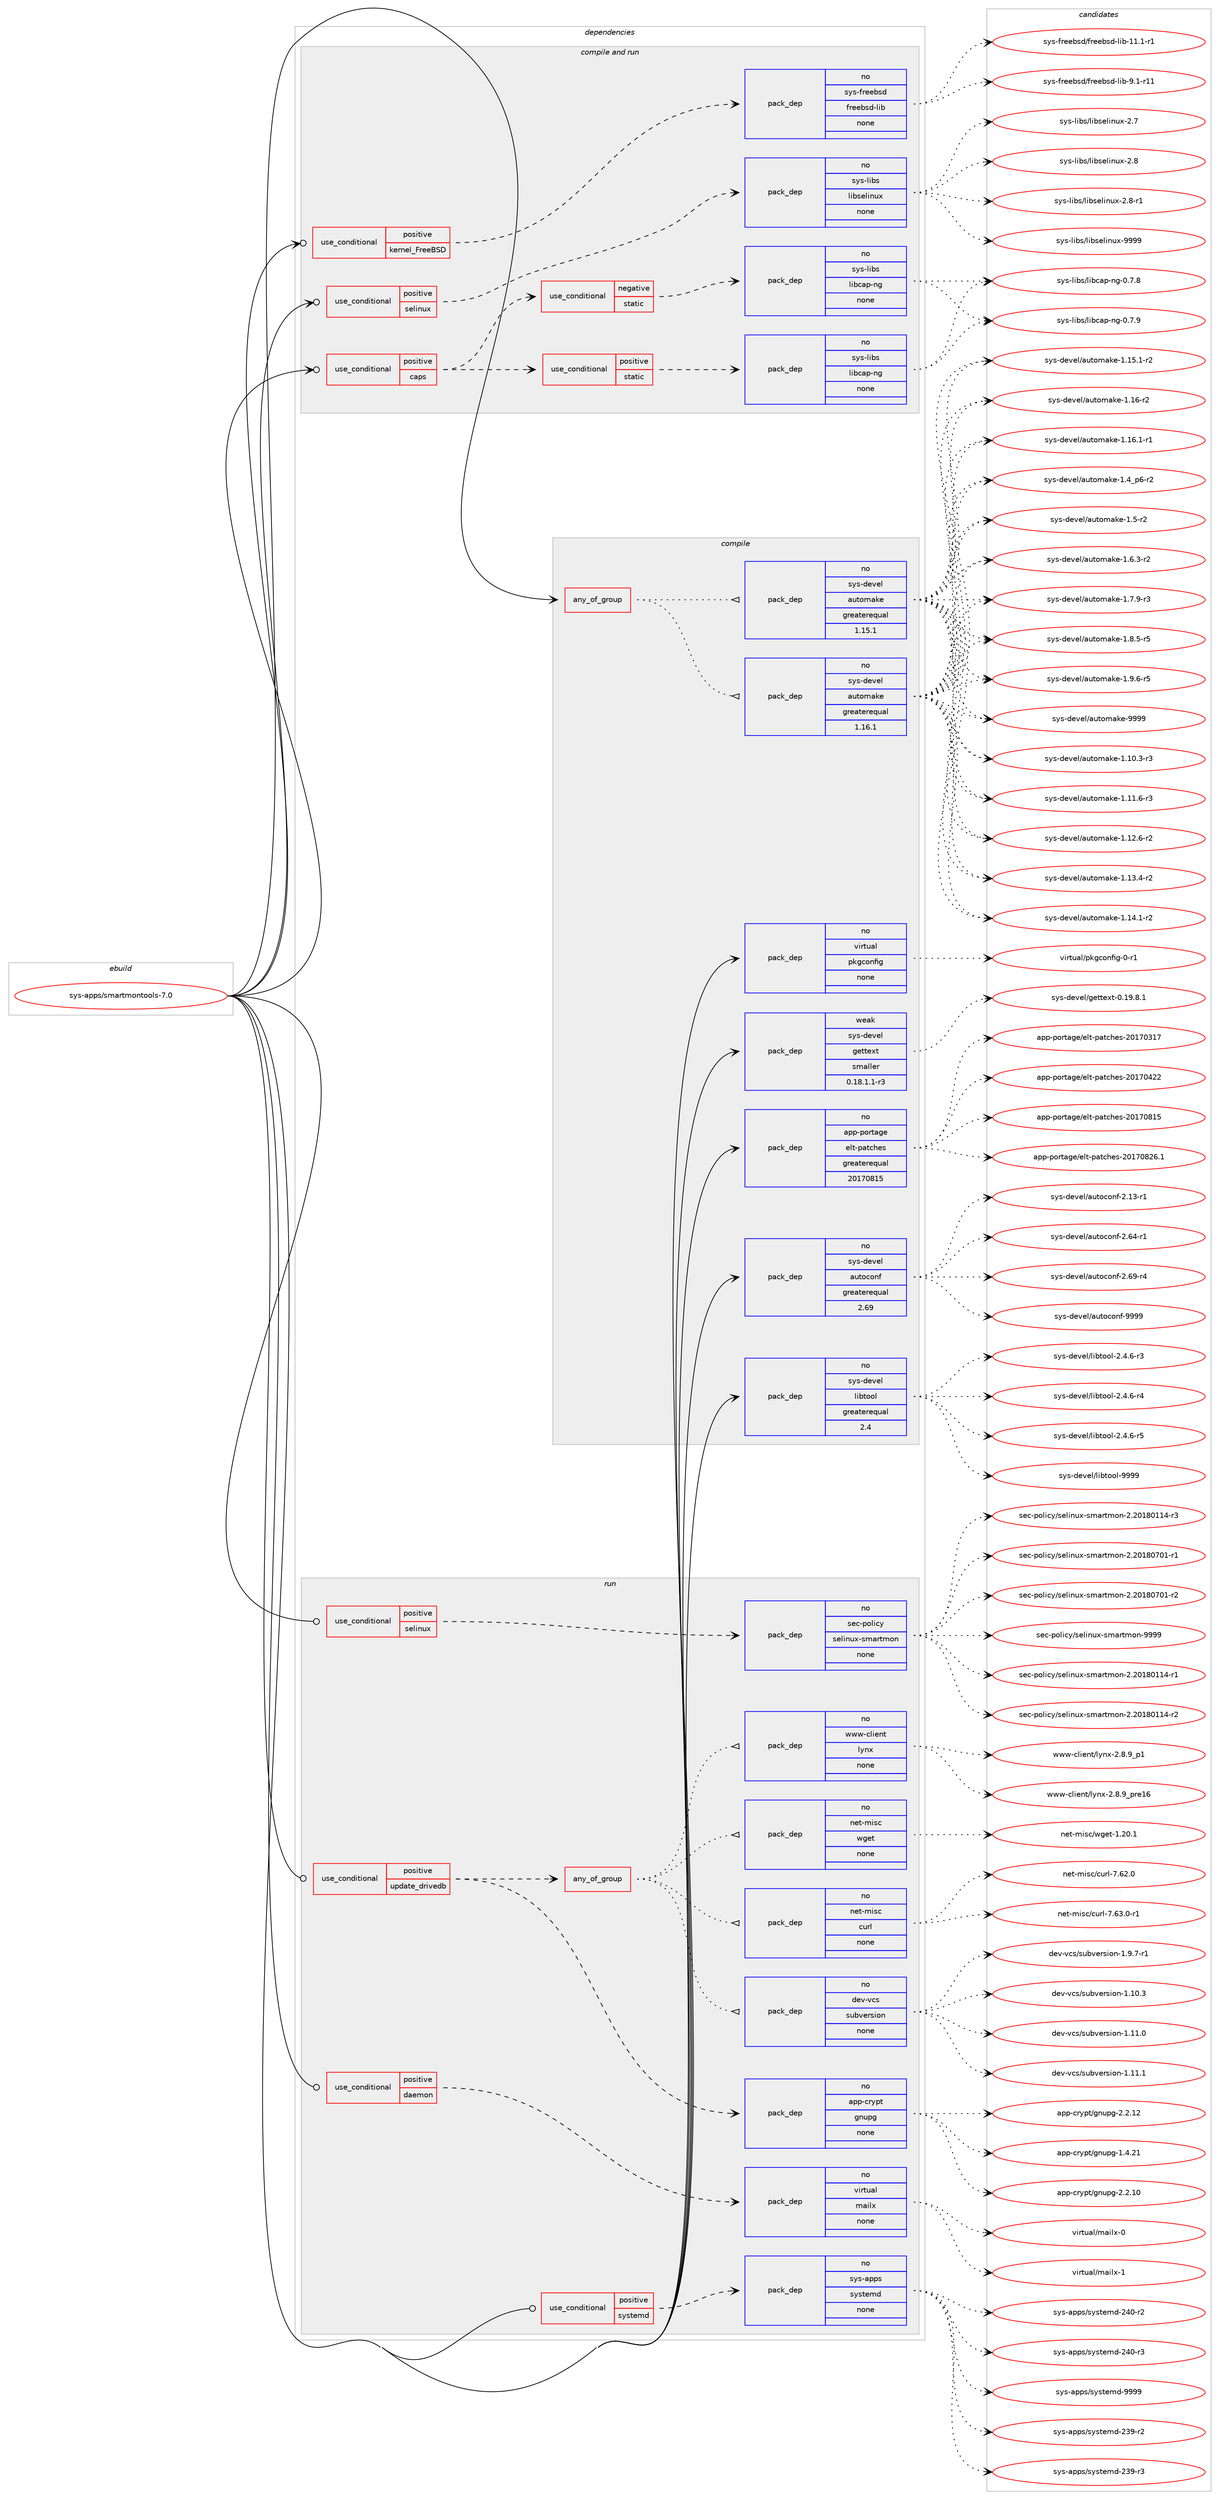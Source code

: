 digraph prolog {

# *************
# Graph options
# *************

newrank=true;
concentrate=true;
compound=true;
graph [rankdir=LR,fontname=Helvetica,fontsize=10,ranksep=1.5];#, ranksep=2.5, nodesep=0.2];
edge  [arrowhead=vee];
node  [fontname=Helvetica,fontsize=10];

# **********
# The ebuild
# **********

subgraph cluster_leftcol {
color=gray;
rank=same;
label=<<i>ebuild</i>>;
id [label="sys-apps/smartmontools-7.0", color=red, width=4, href="../sys-apps/smartmontools-7.0.svg"];
}

# ****************
# The dependencies
# ****************

subgraph cluster_midcol {
color=gray;
label=<<i>dependencies</i>>;
subgraph cluster_compile {
fillcolor="#eeeeee";
style=filled;
label=<<i>compile</i>>;
subgraph any141 {
dependency6790 [label=<<TABLE BORDER="0" CELLBORDER="1" CELLSPACING="0" CELLPADDING="4"><TR><TD CELLPADDING="10">any_of_group</TD></TR></TABLE>>, shape=none, color=red];subgraph pack5579 {
dependency6791 [label=<<TABLE BORDER="0" CELLBORDER="1" CELLSPACING="0" CELLPADDING="4" WIDTH="220"><TR><TD ROWSPAN="6" CELLPADDING="30">pack_dep</TD></TR><TR><TD WIDTH="110">no</TD></TR><TR><TD>sys-devel</TD></TR><TR><TD>automake</TD></TR><TR><TD>greaterequal</TD></TR><TR><TD>1.16.1</TD></TR></TABLE>>, shape=none, color=blue];
}
dependency6790:e -> dependency6791:w [weight=20,style="dotted",arrowhead="oinv"];
subgraph pack5580 {
dependency6792 [label=<<TABLE BORDER="0" CELLBORDER="1" CELLSPACING="0" CELLPADDING="4" WIDTH="220"><TR><TD ROWSPAN="6" CELLPADDING="30">pack_dep</TD></TR><TR><TD WIDTH="110">no</TD></TR><TR><TD>sys-devel</TD></TR><TR><TD>automake</TD></TR><TR><TD>greaterequal</TD></TR><TR><TD>1.15.1</TD></TR></TABLE>>, shape=none, color=blue];
}
dependency6790:e -> dependency6792:w [weight=20,style="dotted",arrowhead="oinv"];
}
id:e -> dependency6790:w [weight=20,style="solid",arrowhead="vee"];
subgraph pack5581 {
dependency6793 [label=<<TABLE BORDER="0" CELLBORDER="1" CELLSPACING="0" CELLPADDING="4" WIDTH="220"><TR><TD ROWSPAN="6" CELLPADDING="30">pack_dep</TD></TR><TR><TD WIDTH="110">no</TD></TR><TR><TD>app-portage</TD></TR><TR><TD>elt-patches</TD></TR><TR><TD>greaterequal</TD></TR><TR><TD>20170815</TD></TR></TABLE>>, shape=none, color=blue];
}
id:e -> dependency6793:w [weight=20,style="solid",arrowhead="vee"];
subgraph pack5582 {
dependency6794 [label=<<TABLE BORDER="0" CELLBORDER="1" CELLSPACING="0" CELLPADDING="4" WIDTH="220"><TR><TD ROWSPAN="6" CELLPADDING="30">pack_dep</TD></TR><TR><TD WIDTH="110">no</TD></TR><TR><TD>sys-devel</TD></TR><TR><TD>autoconf</TD></TR><TR><TD>greaterequal</TD></TR><TR><TD>2.69</TD></TR></TABLE>>, shape=none, color=blue];
}
id:e -> dependency6794:w [weight=20,style="solid",arrowhead="vee"];
subgraph pack5583 {
dependency6795 [label=<<TABLE BORDER="0" CELLBORDER="1" CELLSPACING="0" CELLPADDING="4" WIDTH="220"><TR><TD ROWSPAN="6" CELLPADDING="30">pack_dep</TD></TR><TR><TD WIDTH="110">no</TD></TR><TR><TD>sys-devel</TD></TR><TR><TD>libtool</TD></TR><TR><TD>greaterequal</TD></TR><TR><TD>2.4</TD></TR></TABLE>>, shape=none, color=blue];
}
id:e -> dependency6795:w [weight=20,style="solid",arrowhead="vee"];
subgraph pack5584 {
dependency6796 [label=<<TABLE BORDER="0" CELLBORDER="1" CELLSPACING="0" CELLPADDING="4" WIDTH="220"><TR><TD ROWSPAN="6" CELLPADDING="30">pack_dep</TD></TR><TR><TD WIDTH="110">no</TD></TR><TR><TD>virtual</TD></TR><TR><TD>pkgconfig</TD></TR><TR><TD>none</TD></TR><TR><TD></TD></TR></TABLE>>, shape=none, color=blue];
}
id:e -> dependency6796:w [weight=20,style="solid",arrowhead="vee"];
subgraph pack5585 {
dependency6797 [label=<<TABLE BORDER="0" CELLBORDER="1" CELLSPACING="0" CELLPADDING="4" WIDTH="220"><TR><TD ROWSPAN="6" CELLPADDING="30">pack_dep</TD></TR><TR><TD WIDTH="110">weak</TD></TR><TR><TD>sys-devel</TD></TR><TR><TD>gettext</TD></TR><TR><TD>smaller</TD></TR><TR><TD>0.18.1.1-r3</TD></TR></TABLE>>, shape=none, color=blue];
}
id:e -> dependency6797:w [weight=20,style="solid",arrowhead="vee"];
}
subgraph cluster_compileandrun {
fillcolor="#eeeeee";
style=filled;
label=<<i>compile and run</i>>;
subgraph cond1065 {
dependency6798 [label=<<TABLE BORDER="0" CELLBORDER="1" CELLSPACING="0" CELLPADDING="4"><TR><TD ROWSPAN="3" CELLPADDING="10">use_conditional</TD></TR><TR><TD>positive</TD></TR><TR><TD>caps</TD></TR></TABLE>>, shape=none, color=red];
subgraph cond1066 {
dependency6799 [label=<<TABLE BORDER="0" CELLBORDER="1" CELLSPACING="0" CELLPADDING="4"><TR><TD ROWSPAN="3" CELLPADDING="10">use_conditional</TD></TR><TR><TD>positive</TD></TR><TR><TD>static</TD></TR></TABLE>>, shape=none, color=red];
subgraph pack5586 {
dependency6800 [label=<<TABLE BORDER="0" CELLBORDER="1" CELLSPACING="0" CELLPADDING="4" WIDTH="220"><TR><TD ROWSPAN="6" CELLPADDING="30">pack_dep</TD></TR><TR><TD WIDTH="110">no</TD></TR><TR><TD>sys-libs</TD></TR><TR><TD>libcap-ng</TD></TR><TR><TD>none</TD></TR><TR><TD></TD></TR></TABLE>>, shape=none, color=blue];
}
dependency6799:e -> dependency6800:w [weight=20,style="dashed",arrowhead="vee"];
}
dependency6798:e -> dependency6799:w [weight=20,style="dashed",arrowhead="vee"];
subgraph cond1067 {
dependency6801 [label=<<TABLE BORDER="0" CELLBORDER="1" CELLSPACING="0" CELLPADDING="4"><TR><TD ROWSPAN="3" CELLPADDING="10">use_conditional</TD></TR><TR><TD>negative</TD></TR><TR><TD>static</TD></TR></TABLE>>, shape=none, color=red];
subgraph pack5587 {
dependency6802 [label=<<TABLE BORDER="0" CELLBORDER="1" CELLSPACING="0" CELLPADDING="4" WIDTH="220"><TR><TD ROWSPAN="6" CELLPADDING="30">pack_dep</TD></TR><TR><TD WIDTH="110">no</TD></TR><TR><TD>sys-libs</TD></TR><TR><TD>libcap-ng</TD></TR><TR><TD>none</TD></TR><TR><TD></TD></TR></TABLE>>, shape=none, color=blue];
}
dependency6801:e -> dependency6802:w [weight=20,style="dashed",arrowhead="vee"];
}
dependency6798:e -> dependency6801:w [weight=20,style="dashed",arrowhead="vee"];
}
id:e -> dependency6798:w [weight=20,style="solid",arrowhead="odotvee"];
subgraph cond1068 {
dependency6803 [label=<<TABLE BORDER="0" CELLBORDER="1" CELLSPACING="0" CELLPADDING="4"><TR><TD ROWSPAN="3" CELLPADDING="10">use_conditional</TD></TR><TR><TD>positive</TD></TR><TR><TD>kernel_FreeBSD</TD></TR></TABLE>>, shape=none, color=red];
subgraph pack5588 {
dependency6804 [label=<<TABLE BORDER="0" CELLBORDER="1" CELLSPACING="0" CELLPADDING="4" WIDTH="220"><TR><TD ROWSPAN="6" CELLPADDING="30">pack_dep</TD></TR><TR><TD WIDTH="110">no</TD></TR><TR><TD>sys-freebsd</TD></TR><TR><TD>freebsd-lib</TD></TR><TR><TD>none</TD></TR><TR><TD></TD></TR></TABLE>>, shape=none, color=blue];
}
dependency6803:e -> dependency6804:w [weight=20,style="dashed",arrowhead="vee"];
}
id:e -> dependency6803:w [weight=20,style="solid",arrowhead="odotvee"];
subgraph cond1069 {
dependency6805 [label=<<TABLE BORDER="0" CELLBORDER="1" CELLSPACING="0" CELLPADDING="4"><TR><TD ROWSPAN="3" CELLPADDING="10">use_conditional</TD></TR><TR><TD>positive</TD></TR><TR><TD>selinux</TD></TR></TABLE>>, shape=none, color=red];
subgraph pack5589 {
dependency6806 [label=<<TABLE BORDER="0" CELLBORDER="1" CELLSPACING="0" CELLPADDING="4" WIDTH="220"><TR><TD ROWSPAN="6" CELLPADDING="30">pack_dep</TD></TR><TR><TD WIDTH="110">no</TD></TR><TR><TD>sys-libs</TD></TR><TR><TD>libselinux</TD></TR><TR><TD>none</TD></TR><TR><TD></TD></TR></TABLE>>, shape=none, color=blue];
}
dependency6805:e -> dependency6806:w [weight=20,style="dashed",arrowhead="vee"];
}
id:e -> dependency6805:w [weight=20,style="solid",arrowhead="odotvee"];
}
subgraph cluster_run {
fillcolor="#eeeeee";
style=filled;
label=<<i>run</i>>;
subgraph cond1070 {
dependency6807 [label=<<TABLE BORDER="0" CELLBORDER="1" CELLSPACING="0" CELLPADDING="4"><TR><TD ROWSPAN="3" CELLPADDING="10">use_conditional</TD></TR><TR><TD>positive</TD></TR><TR><TD>daemon</TD></TR></TABLE>>, shape=none, color=red];
subgraph pack5590 {
dependency6808 [label=<<TABLE BORDER="0" CELLBORDER="1" CELLSPACING="0" CELLPADDING="4" WIDTH="220"><TR><TD ROWSPAN="6" CELLPADDING="30">pack_dep</TD></TR><TR><TD WIDTH="110">no</TD></TR><TR><TD>virtual</TD></TR><TR><TD>mailx</TD></TR><TR><TD>none</TD></TR><TR><TD></TD></TR></TABLE>>, shape=none, color=blue];
}
dependency6807:e -> dependency6808:w [weight=20,style="dashed",arrowhead="vee"];
}
id:e -> dependency6807:w [weight=20,style="solid",arrowhead="odot"];
subgraph cond1071 {
dependency6809 [label=<<TABLE BORDER="0" CELLBORDER="1" CELLSPACING="0" CELLPADDING="4"><TR><TD ROWSPAN="3" CELLPADDING="10">use_conditional</TD></TR><TR><TD>positive</TD></TR><TR><TD>selinux</TD></TR></TABLE>>, shape=none, color=red];
subgraph pack5591 {
dependency6810 [label=<<TABLE BORDER="0" CELLBORDER="1" CELLSPACING="0" CELLPADDING="4" WIDTH="220"><TR><TD ROWSPAN="6" CELLPADDING="30">pack_dep</TD></TR><TR><TD WIDTH="110">no</TD></TR><TR><TD>sec-policy</TD></TR><TR><TD>selinux-smartmon</TD></TR><TR><TD>none</TD></TR><TR><TD></TD></TR></TABLE>>, shape=none, color=blue];
}
dependency6809:e -> dependency6810:w [weight=20,style="dashed",arrowhead="vee"];
}
id:e -> dependency6809:w [weight=20,style="solid",arrowhead="odot"];
subgraph cond1072 {
dependency6811 [label=<<TABLE BORDER="0" CELLBORDER="1" CELLSPACING="0" CELLPADDING="4"><TR><TD ROWSPAN="3" CELLPADDING="10">use_conditional</TD></TR><TR><TD>positive</TD></TR><TR><TD>systemd</TD></TR></TABLE>>, shape=none, color=red];
subgraph pack5592 {
dependency6812 [label=<<TABLE BORDER="0" CELLBORDER="1" CELLSPACING="0" CELLPADDING="4" WIDTH="220"><TR><TD ROWSPAN="6" CELLPADDING="30">pack_dep</TD></TR><TR><TD WIDTH="110">no</TD></TR><TR><TD>sys-apps</TD></TR><TR><TD>systemd</TD></TR><TR><TD>none</TD></TR><TR><TD></TD></TR></TABLE>>, shape=none, color=blue];
}
dependency6811:e -> dependency6812:w [weight=20,style="dashed",arrowhead="vee"];
}
id:e -> dependency6811:w [weight=20,style="solid",arrowhead="odot"];
subgraph cond1073 {
dependency6813 [label=<<TABLE BORDER="0" CELLBORDER="1" CELLSPACING="0" CELLPADDING="4"><TR><TD ROWSPAN="3" CELLPADDING="10">use_conditional</TD></TR><TR><TD>positive</TD></TR><TR><TD>update_drivedb</TD></TR></TABLE>>, shape=none, color=red];
subgraph pack5593 {
dependency6814 [label=<<TABLE BORDER="0" CELLBORDER="1" CELLSPACING="0" CELLPADDING="4" WIDTH="220"><TR><TD ROWSPAN="6" CELLPADDING="30">pack_dep</TD></TR><TR><TD WIDTH="110">no</TD></TR><TR><TD>app-crypt</TD></TR><TR><TD>gnupg</TD></TR><TR><TD>none</TD></TR><TR><TD></TD></TR></TABLE>>, shape=none, color=blue];
}
dependency6813:e -> dependency6814:w [weight=20,style="dashed",arrowhead="vee"];
subgraph any142 {
dependency6815 [label=<<TABLE BORDER="0" CELLBORDER="1" CELLSPACING="0" CELLPADDING="4"><TR><TD CELLPADDING="10">any_of_group</TD></TR></TABLE>>, shape=none, color=red];subgraph pack5594 {
dependency6816 [label=<<TABLE BORDER="0" CELLBORDER="1" CELLSPACING="0" CELLPADDING="4" WIDTH="220"><TR><TD ROWSPAN="6" CELLPADDING="30">pack_dep</TD></TR><TR><TD WIDTH="110">no</TD></TR><TR><TD>net-misc</TD></TR><TR><TD>curl</TD></TR><TR><TD>none</TD></TR><TR><TD></TD></TR></TABLE>>, shape=none, color=blue];
}
dependency6815:e -> dependency6816:w [weight=20,style="dotted",arrowhead="oinv"];
subgraph pack5595 {
dependency6817 [label=<<TABLE BORDER="0" CELLBORDER="1" CELLSPACING="0" CELLPADDING="4" WIDTH="220"><TR><TD ROWSPAN="6" CELLPADDING="30">pack_dep</TD></TR><TR><TD WIDTH="110">no</TD></TR><TR><TD>net-misc</TD></TR><TR><TD>wget</TD></TR><TR><TD>none</TD></TR><TR><TD></TD></TR></TABLE>>, shape=none, color=blue];
}
dependency6815:e -> dependency6817:w [weight=20,style="dotted",arrowhead="oinv"];
subgraph pack5596 {
dependency6818 [label=<<TABLE BORDER="0" CELLBORDER="1" CELLSPACING="0" CELLPADDING="4" WIDTH="220"><TR><TD ROWSPAN="6" CELLPADDING="30">pack_dep</TD></TR><TR><TD WIDTH="110">no</TD></TR><TR><TD>www-client</TD></TR><TR><TD>lynx</TD></TR><TR><TD>none</TD></TR><TR><TD></TD></TR></TABLE>>, shape=none, color=blue];
}
dependency6815:e -> dependency6818:w [weight=20,style="dotted",arrowhead="oinv"];
subgraph pack5597 {
dependency6819 [label=<<TABLE BORDER="0" CELLBORDER="1" CELLSPACING="0" CELLPADDING="4" WIDTH="220"><TR><TD ROWSPAN="6" CELLPADDING="30">pack_dep</TD></TR><TR><TD WIDTH="110">no</TD></TR><TR><TD>dev-vcs</TD></TR><TR><TD>subversion</TD></TR><TR><TD>none</TD></TR><TR><TD></TD></TR></TABLE>>, shape=none, color=blue];
}
dependency6815:e -> dependency6819:w [weight=20,style="dotted",arrowhead="oinv"];
}
dependency6813:e -> dependency6815:w [weight=20,style="dashed",arrowhead="vee"];
}
id:e -> dependency6813:w [weight=20,style="solid",arrowhead="odot"];
}
}

# **************
# The candidates
# **************

subgraph cluster_choices {
rank=same;
color=gray;
label=<<i>candidates</i>>;

subgraph choice5579 {
color=black;
nodesep=1;
choice11512111545100101118101108479711711611110997107101454946494846514511451 [label="sys-devel/automake-1.10.3-r3", color=red, width=4,href="../sys-devel/automake-1.10.3-r3.svg"];
choice11512111545100101118101108479711711611110997107101454946494946544511451 [label="sys-devel/automake-1.11.6-r3", color=red, width=4,href="../sys-devel/automake-1.11.6-r3.svg"];
choice11512111545100101118101108479711711611110997107101454946495046544511450 [label="sys-devel/automake-1.12.6-r2", color=red, width=4,href="../sys-devel/automake-1.12.6-r2.svg"];
choice11512111545100101118101108479711711611110997107101454946495146524511450 [label="sys-devel/automake-1.13.4-r2", color=red, width=4,href="../sys-devel/automake-1.13.4-r2.svg"];
choice11512111545100101118101108479711711611110997107101454946495246494511450 [label="sys-devel/automake-1.14.1-r2", color=red, width=4,href="../sys-devel/automake-1.14.1-r2.svg"];
choice11512111545100101118101108479711711611110997107101454946495346494511450 [label="sys-devel/automake-1.15.1-r2", color=red, width=4,href="../sys-devel/automake-1.15.1-r2.svg"];
choice1151211154510010111810110847971171161111099710710145494649544511450 [label="sys-devel/automake-1.16-r2", color=red, width=4,href="../sys-devel/automake-1.16-r2.svg"];
choice11512111545100101118101108479711711611110997107101454946495446494511449 [label="sys-devel/automake-1.16.1-r1", color=red, width=4,href="../sys-devel/automake-1.16.1-r1.svg"];
choice115121115451001011181011084797117116111109971071014549465295112544511450 [label="sys-devel/automake-1.4_p6-r2", color=red, width=4,href="../sys-devel/automake-1.4_p6-r2.svg"];
choice11512111545100101118101108479711711611110997107101454946534511450 [label="sys-devel/automake-1.5-r2", color=red, width=4,href="../sys-devel/automake-1.5-r2.svg"];
choice115121115451001011181011084797117116111109971071014549465446514511450 [label="sys-devel/automake-1.6.3-r2", color=red, width=4,href="../sys-devel/automake-1.6.3-r2.svg"];
choice115121115451001011181011084797117116111109971071014549465546574511451 [label="sys-devel/automake-1.7.9-r3", color=red, width=4,href="../sys-devel/automake-1.7.9-r3.svg"];
choice115121115451001011181011084797117116111109971071014549465646534511453 [label="sys-devel/automake-1.8.5-r5", color=red, width=4,href="../sys-devel/automake-1.8.5-r5.svg"];
choice115121115451001011181011084797117116111109971071014549465746544511453 [label="sys-devel/automake-1.9.6-r5", color=red, width=4,href="../sys-devel/automake-1.9.6-r5.svg"];
choice115121115451001011181011084797117116111109971071014557575757 [label="sys-devel/automake-9999", color=red, width=4,href="../sys-devel/automake-9999.svg"];
dependency6791:e -> choice11512111545100101118101108479711711611110997107101454946494846514511451:w [style=dotted,weight="100"];
dependency6791:e -> choice11512111545100101118101108479711711611110997107101454946494946544511451:w [style=dotted,weight="100"];
dependency6791:e -> choice11512111545100101118101108479711711611110997107101454946495046544511450:w [style=dotted,weight="100"];
dependency6791:e -> choice11512111545100101118101108479711711611110997107101454946495146524511450:w [style=dotted,weight="100"];
dependency6791:e -> choice11512111545100101118101108479711711611110997107101454946495246494511450:w [style=dotted,weight="100"];
dependency6791:e -> choice11512111545100101118101108479711711611110997107101454946495346494511450:w [style=dotted,weight="100"];
dependency6791:e -> choice1151211154510010111810110847971171161111099710710145494649544511450:w [style=dotted,weight="100"];
dependency6791:e -> choice11512111545100101118101108479711711611110997107101454946495446494511449:w [style=dotted,weight="100"];
dependency6791:e -> choice115121115451001011181011084797117116111109971071014549465295112544511450:w [style=dotted,weight="100"];
dependency6791:e -> choice11512111545100101118101108479711711611110997107101454946534511450:w [style=dotted,weight="100"];
dependency6791:e -> choice115121115451001011181011084797117116111109971071014549465446514511450:w [style=dotted,weight="100"];
dependency6791:e -> choice115121115451001011181011084797117116111109971071014549465546574511451:w [style=dotted,weight="100"];
dependency6791:e -> choice115121115451001011181011084797117116111109971071014549465646534511453:w [style=dotted,weight="100"];
dependency6791:e -> choice115121115451001011181011084797117116111109971071014549465746544511453:w [style=dotted,weight="100"];
dependency6791:e -> choice115121115451001011181011084797117116111109971071014557575757:w [style=dotted,weight="100"];
}
subgraph choice5580 {
color=black;
nodesep=1;
choice11512111545100101118101108479711711611110997107101454946494846514511451 [label="sys-devel/automake-1.10.3-r3", color=red, width=4,href="../sys-devel/automake-1.10.3-r3.svg"];
choice11512111545100101118101108479711711611110997107101454946494946544511451 [label="sys-devel/automake-1.11.6-r3", color=red, width=4,href="../sys-devel/automake-1.11.6-r3.svg"];
choice11512111545100101118101108479711711611110997107101454946495046544511450 [label="sys-devel/automake-1.12.6-r2", color=red, width=4,href="../sys-devel/automake-1.12.6-r2.svg"];
choice11512111545100101118101108479711711611110997107101454946495146524511450 [label="sys-devel/automake-1.13.4-r2", color=red, width=4,href="../sys-devel/automake-1.13.4-r2.svg"];
choice11512111545100101118101108479711711611110997107101454946495246494511450 [label="sys-devel/automake-1.14.1-r2", color=red, width=4,href="../sys-devel/automake-1.14.1-r2.svg"];
choice11512111545100101118101108479711711611110997107101454946495346494511450 [label="sys-devel/automake-1.15.1-r2", color=red, width=4,href="../sys-devel/automake-1.15.1-r2.svg"];
choice1151211154510010111810110847971171161111099710710145494649544511450 [label="sys-devel/automake-1.16-r2", color=red, width=4,href="../sys-devel/automake-1.16-r2.svg"];
choice11512111545100101118101108479711711611110997107101454946495446494511449 [label="sys-devel/automake-1.16.1-r1", color=red, width=4,href="../sys-devel/automake-1.16.1-r1.svg"];
choice115121115451001011181011084797117116111109971071014549465295112544511450 [label="sys-devel/automake-1.4_p6-r2", color=red, width=4,href="../sys-devel/automake-1.4_p6-r2.svg"];
choice11512111545100101118101108479711711611110997107101454946534511450 [label="sys-devel/automake-1.5-r2", color=red, width=4,href="../sys-devel/automake-1.5-r2.svg"];
choice115121115451001011181011084797117116111109971071014549465446514511450 [label="sys-devel/automake-1.6.3-r2", color=red, width=4,href="../sys-devel/automake-1.6.3-r2.svg"];
choice115121115451001011181011084797117116111109971071014549465546574511451 [label="sys-devel/automake-1.7.9-r3", color=red, width=4,href="../sys-devel/automake-1.7.9-r3.svg"];
choice115121115451001011181011084797117116111109971071014549465646534511453 [label="sys-devel/automake-1.8.5-r5", color=red, width=4,href="../sys-devel/automake-1.8.5-r5.svg"];
choice115121115451001011181011084797117116111109971071014549465746544511453 [label="sys-devel/automake-1.9.6-r5", color=red, width=4,href="../sys-devel/automake-1.9.6-r5.svg"];
choice115121115451001011181011084797117116111109971071014557575757 [label="sys-devel/automake-9999", color=red, width=4,href="../sys-devel/automake-9999.svg"];
dependency6792:e -> choice11512111545100101118101108479711711611110997107101454946494846514511451:w [style=dotted,weight="100"];
dependency6792:e -> choice11512111545100101118101108479711711611110997107101454946494946544511451:w [style=dotted,weight="100"];
dependency6792:e -> choice11512111545100101118101108479711711611110997107101454946495046544511450:w [style=dotted,weight="100"];
dependency6792:e -> choice11512111545100101118101108479711711611110997107101454946495146524511450:w [style=dotted,weight="100"];
dependency6792:e -> choice11512111545100101118101108479711711611110997107101454946495246494511450:w [style=dotted,weight="100"];
dependency6792:e -> choice11512111545100101118101108479711711611110997107101454946495346494511450:w [style=dotted,weight="100"];
dependency6792:e -> choice1151211154510010111810110847971171161111099710710145494649544511450:w [style=dotted,weight="100"];
dependency6792:e -> choice11512111545100101118101108479711711611110997107101454946495446494511449:w [style=dotted,weight="100"];
dependency6792:e -> choice115121115451001011181011084797117116111109971071014549465295112544511450:w [style=dotted,weight="100"];
dependency6792:e -> choice11512111545100101118101108479711711611110997107101454946534511450:w [style=dotted,weight="100"];
dependency6792:e -> choice115121115451001011181011084797117116111109971071014549465446514511450:w [style=dotted,weight="100"];
dependency6792:e -> choice115121115451001011181011084797117116111109971071014549465546574511451:w [style=dotted,weight="100"];
dependency6792:e -> choice115121115451001011181011084797117116111109971071014549465646534511453:w [style=dotted,weight="100"];
dependency6792:e -> choice115121115451001011181011084797117116111109971071014549465746544511453:w [style=dotted,weight="100"];
dependency6792:e -> choice115121115451001011181011084797117116111109971071014557575757:w [style=dotted,weight="100"];
}
subgraph choice5581 {
color=black;
nodesep=1;
choice97112112451121111141169710310147101108116451129711699104101115455048495548514955 [label="app-portage/elt-patches-20170317", color=red, width=4,href="../app-portage/elt-patches-20170317.svg"];
choice97112112451121111141169710310147101108116451129711699104101115455048495548525050 [label="app-portage/elt-patches-20170422", color=red, width=4,href="../app-portage/elt-patches-20170422.svg"];
choice97112112451121111141169710310147101108116451129711699104101115455048495548564953 [label="app-portage/elt-patches-20170815", color=red, width=4,href="../app-portage/elt-patches-20170815.svg"];
choice971121124511211111411697103101471011081164511297116991041011154550484955485650544649 [label="app-portage/elt-patches-20170826.1", color=red, width=4,href="../app-portage/elt-patches-20170826.1.svg"];
dependency6793:e -> choice97112112451121111141169710310147101108116451129711699104101115455048495548514955:w [style=dotted,weight="100"];
dependency6793:e -> choice97112112451121111141169710310147101108116451129711699104101115455048495548525050:w [style=dotted,weight="100"];
dependency6793:e -> choice97112112451121111141169710310147101108116451129711699104101115455048495548564953:w [style=dotted,weight="100"];
dependency6793:e -> choice971121124511211111411697103101471011081164511297116991041011154550484955485650544649:w [style=dotted,weight="100"];
}
subgraph choice5582 {
color=black;
nodesep=1;
choice1151211154510010111810110847971171161119911111010245504649514511449 [label="sys-devel/autoconf-2.13-r1", color=red, width=4,href="../sys-devel/autoconf-2.13-r1.svg"];
choice1151211154510010111810110847971171161119911111010245504654524511449 [label="sys-devel/autoconf-2.64-r1", color=red, width=4,href="../sys-devel/autoconf-2.64-r1.svg"];
choice1151211154510010111810110847971171161119911111010245504654574511452 [label="sys-devel/autoconf-2.69-r4", color=red, width=4,href="../sys-devel/autoconf-2.69-r4.svg"];
choice115121115451001011181011084797117116111991111101024557575757 [label="sys-devel/autoconf-9999", color=red, width=4,href="../sys-devel/autoconf-9999.svg"];
dependency6794:e -> choice1151211154510010111810110847971171161119911111010245504649514511449:w [style=dotted,weight="100"];
dependency6794:e -> choice1151211154510010111810110847971171161119911111010245504654524511449:w [style=dotted,weight="100"];
dependency6794:e -> choice1151211154510010111810110847971171161119911111010245504654574511452:w [style=dotted,weight="100"];
dependency6794:e -> choice115121115451001011181011084797117116111991111101024557575757:w [style=dotted,weight="100"];
}
subgraph choice5583 {
color=black;
nodesep=1;
choice1151211154510010111810110847108105981161111111084550465246544511451 [label="sys-devel/libtool-2.4.6-r3", color=red, width=4,href="../sys-devel/libtool-2.4.6-r3.svg"];
choice1151211154510010111810110847108105981161111111084550465246544511452 [label="sys-devel/libtool-2.4.6-r4", color=red, width=4,href="../sys-devel/libtool-2.4.6-r4.svg"];
choice1151211154510010111810110847108105981161111111084550465246544511453 [label="sys-devel/libtool-2.4.6-r5", color=red, width=4,href="../sys-devel/libtool-2.4.6-r5.svg"];
choice1151211154510010111810110847108105981161111111084557575757 [label="sys-devel/libtool-9999", color=red, width=4,href="../sys-devel/libtool-9999.svg"];
dependency6795:e -> choice1151211154510010111810110847108105981161111111084550465246544511451:w [style=dotted,weight="100"];
dependency6795:e -> choice1151211154510010111810110847108105981161111111084550465246544511452:w [style=dotted,weight="100"];
dependency6795:e -> choice1151211154510010111810110847108105981161111111084550465246544511453:w [style=dotted,weight="100"];
dependency6795:e -> choice1151211154510010111810110847108105981161111111084557575757:w [style=dotted,weight="100"];
}
subgraph choice5584 {
color=black;
nodesep=1;
choice11810511411611797108471121071039911111010210510345484511449 [label="virtual/pkgconfig-0-r1", color=red, width=4,href="../virtual/pkgconfig-0-r1.svg"];
dependency6796:e -> choice11810511411611797108471121071039911111010210510345484511449:w [style=dotted,weight="100"];
}
subgraph choice5585 {
color=black;
nodesep=1;
choice1151211154510010111810110847103101116116101120116454846495746564649 [label="sys-devel/gettext-0.19.8.1", color=red, width=4,href="../sys-devel/gettext-0.19.8.1.svg"];
dependency6797:e -> choice1151211154510010111810110847103101116116101120116454846495746564649:w [style=dotted,weight="100"];
}
subgraph choice5586 {
color=black;
nodesep=1;
choice11512111545108105981154710810598999711245110103454846554656 [label="sys-libs/libcap-ng-0.7.8", color=red, width=4,href="../sys-libs/libcap-ng-0.7.8.svg"];
choice11512111545108105981154710810598999711245110103454846554657 [label="sys-libs/libcap-ng-0.7.9", color=red, width=4,href="../sys-libs/libcap-ng-0.7.9.svg"];
dependency6800:e -> choice11512111545108105981154710810598999711245110103454846554656:w [style=dotted,weight="100"];
dependency6800:e -> choice11512111545108105981154710810598999711245110103454846554657:w [style=dotted,weight="100"];
}
subgraph choice5587 {
color=black;
nodesep=1;
choice11512111545108105981154710810598999711245110103454846554656 [label="sys-libs/libcap-ng-0.7.8", color=red, width=4,href="../sys-libs/libcap-ng-0.7.8.svg"];
choice11512111545108105981154710810598999711245110103454846554657 [label="sys-libs/libcap-ng-0.7.9", color=red, width=4,href="../sys-libs/libcap-ng-0.7.9.svg"];
dependency6802:e -> choice11512111545108105981154710810598999711245110103454846554656:w [style=dotted,weight="100"];
dependency6802:e -> choice11512111545108105981154710810598999711245110103454846554657:w [style=dotted,weight="100"];
}
subgraph choice5588 {
color=black;
nodesep=1;
choice11512111545102114101101981151004710211410110198115100451081059845494946494511449 [label="sys-freebsd/freebsd-lib-11.1-r1", color=red, width=4,href="../sys-freebsd/freebsd-lib-11.1-r1.svg"];
choice11512111545102114101101981151004710211410110198115100451081059845574649451144949 [label="sys-freebsd/freebsd-lib-9.1-r11", color=red, width=4,href="../sys-freebsd/freebsd-lib-9.1-r11.svg"];
dependency6804:e -> choice11512111545102114101101981151004710211410110198115100451081059845494946494511449:w [style=dotted,weight="100"];
dependency6804:e -> choice11512111545102114101101981151004710211410110198115100451081059845574649451144949:w [style=dotted,weight="100"];
}
subgraph choice5589 {
color=black;
nodesep=1;
choice1151211154510810598115471081059811510110810511011712045504655 [label="sys-libs/libselinux-2.7", color=red, width=4,href="../sys-libs/libselinux-2.7.svg"];
choice1151211154510810598115471081059811510110810511011712045504656 [label="sys-libs/libselinux-2.8", color=red, width=4,href="../sys-libs/libselinux-2.8.svg"];
choice11512111545108105981154710810598115101108105110117120455046564511449 [label="sys-libs/libselinux-2.8-r1", color=red, width=4,href="../sys-libs/libselinux-2.8-r1.svg"];
choice115121115451081059811547108105981151011081051101171204557575757 [label="sys-libs/libselinux-9999", color=red, width=4,href="../sys-libs/libselinux-9999.svg"];
dependency6806:e -> choice1151211154510810598115471081059811510110810511011712045504655:w [style=dotted,weight="100"];
dependency6806:e -> choice1151211154510810598115471081059811510110810511011712045504656:w [style=dotted,weight="100"];
dependency6806:e -> choice11512111545108105981154710810598115101108105110117120455046564511449:w [style=dotted,weight="100"];
dependency6806:e -> choice115121115451081059811547108105981151011081051101171204557575757:w [style=dotted,weight="100"];
}
subgraph choice5590 {
color=black;
nodesep=1;
choice1181051141161179710847109971051081204548 [label="virtual/mailx-0", color=red, width=4,href="../virtual/mailx-0.svg"];
choice1181051141161179710847109971051081204549 [label="virtual/mailx-1", color=red, width=4,href="../virtual/mailx-1.svg"];
dependency6808:e -> choice1181051141161179710847109971051081204548:w [style=dotted,weight="100"];
dependency6808:e -> choice1181051141161179710847109971051081204549:w [style=dotted,weight="100"];
}
subgraph choice5591 {
color=black;
nodesep=1;
choice11510199451121111081059912147115101108105110117120451151099711411610911111045504650484956484949524511449 [label="sec-policy/selinux-smartmon-2.20180114-r1", color=red, width=4,href="../sec-policy/selinux-smartmon-2.20180114-r1.svg"];
choice11510199451121111081059912147115101108105110117120451151099711411610911111045504650484956484949524511450 [label="sec-policy/selinux-smartmon-2.20180114-r2", color=red, width=4,href="../sec-policy/selinux-smartmon-2.20180114-r2.svg"];
choice11510199451121111081059912147115101108105110117120451151099711411610911111045504650484956484949524511451 [label="sec-policy/selinux-smartmon-2.20180114-r3", color=red, width=4,href="../sec-policy/selinux-smartmon-2.20180114-r3.svg"];
choice11510199451121111081059912147115101108105110117120451151099711411610911111045504650484956485548494511449 [label="sec-policy/selinux-smartmon-2.20180701-r1", color=red, width=4,href="../sec-policy/selinux-smartmon-2.20180701-r1.svg"];
choice11510199451121111081059912147115101108105110117120451151099711411610911111045504650484956485548494511450 [label="sec-policy/selinux-smartmon-2.20180701-r2", color=red, width=4,href="../sec-policy/selinux-smartmon-2.20180701-r2.svg"];
choice1151019945112111108105991214711510110810511011712045115109971141161091111104557575757 [label="sec-policy/selinux-smartmon-9999", color=red, width=4,href="../sec-policy/selinux-smartmon-9999.svg"];
dependency6810:e -> choice11510199451121111081059912147115101108105110117120451151099711411610911111045504650484956484949524511449:w [style=dotted,weight="100"];
dependency6810:e -> choice11510199451121111081059912147115101108105110117120451151099711411610911111045504650484956484949524511450:w [style=dotted,weight="100"];
dependency6810:e -> choice11510199451121111081059912147115101108105110117120451151099711411610911111045504650484956484949524511451:w [style=dotted,weight="100"];
dependency6810:e -> choice11510199451121111081059912147115101108105110117120451151099711411610911111045504650484956485548494511449:w [style=dotted,weight="100"];
dependency6810:e -> choice11510199451121111081059912147115101108105110117120451151099711411610911111045504650484956485548494511450:w [style=dotted,weight="100"];
dependency6810:e -> choice1151019945112111108105991214711510110810511011712045115109971141161091111104557575757:w [style=dotted,weight="100"];
}
subgraph choice5592 {
color=black;
nodesep=1;
choice115121115459711211211547115121115116101109100455051574511450 [label="sys-apps/systemd-239-r2", color=red, width=4,href="../sys-apps/systemd-239-r2.svg"];
choice115121115459711211211547115121115116101109100455051574511451 [label="sys-apps/systemd-239-r3", color=red, width=4,href="../sys-apps/systemd-239-r3.svg"];
choice115121115459711211211547115121115116101109100455052484511450 [label="sys-apps/systemd-240-r2", color=red, width=4,href="../sys-apps/systemd-240-r2.svg"];
choice115121115459711211211547115121115116101109100455052484511451 [label="sys-apps/systemd-240-r3", color=red, width=4,href="../sys-apps/systemd-240-r3.svg"];
choice1151211154597112112115471151211151161011091004557575757 [label="sys-apps/systemd-9999", color=red, width=4,href="../sys-apps/systemd-9999.svg"];
dependency6812:e -> choice115121115459711211211547115121115116101109100455051574511450:w [style=dotted,weight="100"];
dependency6812:e -> choice115121115459711211211547115121115116101109100455051574511451:w [style=dotted,weight="100"];
dependency6812:e -> choice115121115459711211211547115121115116101109100455052484511450:w [style=dotted,weight="100"];
dependency6812:e -> choice115121115459711211211547115121115116101109100455052484511451:w [style=dotted,weight="100"];
dependency6812:e -> choice1151211154597112112115471151211151161011091004557575757:w [style=dotted,weight="100"];
}
subgraph choice5593 {
color=black;
nodesep=1;
choice9711211245991141211121164710311011711210345494652465049 [label="app-crypt/gnupg-1.4.21", color=red, width=4,href="../app-crypt/gnupg-1.4.21.svg"];
choice9711211245991141211121164710311011711210345504650464948 [label="app-crypt/gnupg-2.2.10", color=red, width=4,href="../app-crypt/gnupg-2.2.10.svg"];
choice9711211245991141211121164710311011711210345504650464950 [label="app-crypt/gnupg-2.2.12", color=red, width=4,href="../app-crypt/gnupg-2.2.12.svg"];
dependency6814:e -> choice9711211245991141211121164710311011711210345494652465049:w [style=dotted,weight="100"];
dependency6814:e -> choice9711211245991141211121164710311011711210345504650464948:w [style=dotted,weight="100"];
dependency6814:e -> choice9711211245991141211121164710311011711210345504650464950:w [style=dotted,weight="100"];
}
subgraph choice5594 {
color=black;
nodesep=1;
choice1101011164510910511599479911711410845554654504648 [label="net-misc/curl-7.62.0", color=red, width=4,href="../net-misc/curl-7.62.0.svg"];
choice11010111645109105115994799117114108455546545146484511449 [label="net-misc/curl-7.63.0-r1", color=red, width=4,href="../net-misc/curl-7.63.0-r1.svg"];
dependency6816:e -> choice1101011164510910511599479911711410845554654504648:w [style=dotted,weight="100"];
dependency6816:e -> choice11010111645109105115994799117114108455546545146484511449:w [style=dotted,weight="100"];
}
subgraph choice5595 {
color=black;
nodesep=1;
choice11010111645109105115994711910310111645494650484649 [label="net-misc/wget-1.20.1", color=red, width=4,href="../net-misc/wget-1.20.1.svg"];
dependency6817:e -> choice11010111645109105115994711910310111645494650484649:w [style=dotted,weight="100"];
}
subgraph choice5596 {
color=black;
nodesep=1;
choice1191191194599108105101110116471081211101204550465646579511249 [label="www-client/lynx-2.8.9_p1", color=red, width=4,href="../www-client/lynx-2.8.9_p1.svg"];
choice119119119459910810510111011647108121110120455046564657951121141014954 [label="www-client/lynx-2.8.9_pre16", color=red, width=4,href="../www-client/lynx-2.8.9_pre16.svg"];
dependency6818:e -> choice1191191194599108105101110116471081211101204550465646579511249:w [style=dotted,weight="100"];
dependency6818:e -> choice119119119459910810510111011647108121110120455046564657951121141014954:w [style=dotted,weight="100"];
}
subgraph choice5597 {
color=black;
nodesep=1;
choice1001011184511899115471151179811810111411510511111045494649484651 [label="dev-vcs/subversion-1.10.3", color=red, width=4,href="../dev-vcs/subversion-1.10.3.svg"];
choice1001011184511899115471151179811810111411510511111045494649494648 [label="dev-vcs/subversion-1.11.0", color=red, width=4,href="../dev-vcs/subversion-1.11.0.svg"];
choice1001011184511899115471151179811810111411510511111045494649494649 [label="dev-vcs/subversion-1.11.1", color=red, width=4,href="../dev-vcs/subversion-1.11.1.svg"];
choice100101118451189911547115117981181011141151051111104549465746554511449 [label="dev-vcs/subversion-1.9.7-r1", color=red, width=4,href="../dev-vcs/subversion-1.9.7-r1.svg"];
dependency6819:e -> choice1001011184511899115471151179811810111411510511111045494649484651:w [style=dotted,weight="100"];
dependency6819:e -> choice1001011184511899115471151179811810111411510511111045494649494648:w [style=dotted,weight="100"];
dependency6819:e -> choice1001011184511899115471151179811810111411510511111045494649494649:w [style=dotted,weight="100"];
dependency6819:e -> choice100101118451189911547115117981181011141151051111104549465746554511449:w [style=dotted,weight="100"];
}
}

}
